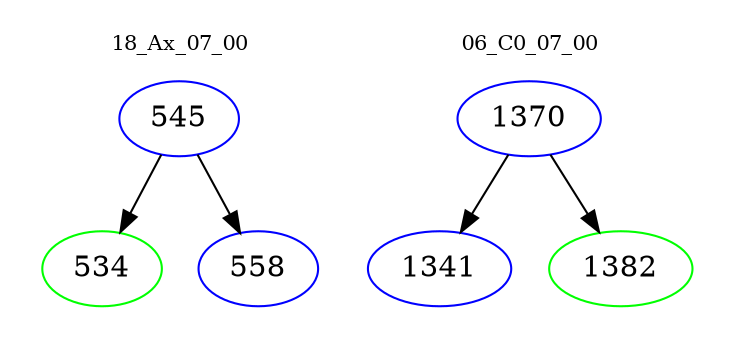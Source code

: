 digraph{
subgraph cluster_0 {
color = white
label = "18_Ax_07_00";
fontsize=10;
T0_545 [label="545", color="blue"]
T0_545 -> T0_534 [color="black"]
T0_534 [label="534", color="green"]
T0_545 -> T0_558 [color="black"]
T0_558 [label="558", color="blue"]
}
subgraph cluster_1 {
color = white
label = "06_C0_07_00";
fontsize=10;
T1_1370 [label="1370", color="blue"]
T1_1370 -> T1_1341 [color="black"]
T1_1341 [label="1341", color="blue"]
T1_1370 -> T1_1382 [color="black"]
T1_1382 [label="1382", color="green"]
}
}
